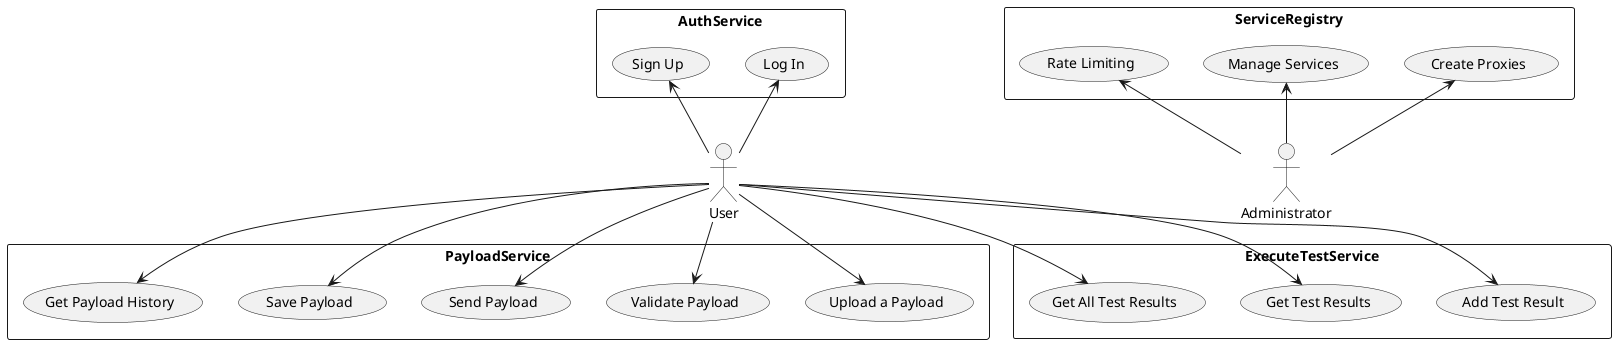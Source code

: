 @startuml
actor User
actor Administrator

rectangle "AuthService" {
  usecase "Sign Up" as UC1
  usecase "Log In" as UC2
}

rectangle "PayloadService" {
  usecase "Upload a Payload" as UC3
  usecase "Validate Payload" as UC4
  usecase "Send Payload" as UC5
  usecase "Save Payload" as UC6
  usecase "Get Payload History" as UC7
}

rectangle "ExecuteTestService" {
  usecase "Add Test Result" as UC9
  usecase "Get Test Results" as UC10
  usecase "Get All Test Results" as UC11
}

rectangle "ServiceRegistry" {
  usecase "Create Proxies" as UC15
  usecase "Manage Services" as UC16
  usecase "Rate Limiting" as UC17
}

User -up-> UC1
User -up-> UC2
User --> UC3
User --> UC4
User --> UC5
User --> UC6
User --> UC7

User --> UC9
User --> UC10
User --> UC11

Administrator --> UC16
UC15 <-- Administrator
UC17 <-- Administrator
@enduml
